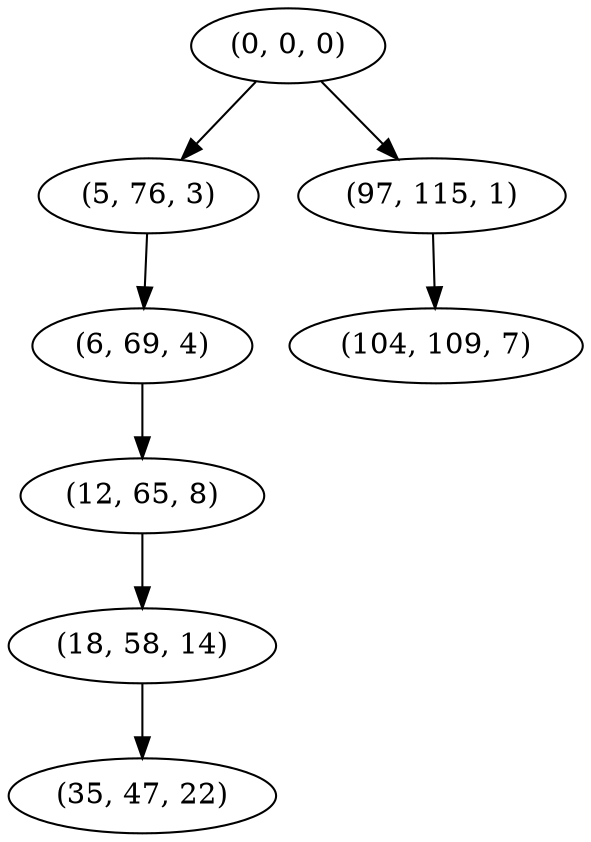 digraph tree {
    "(0, 0, 0)";
    "(5, 76, 3)";
    "(6, 69, 4)";
    "(12, 65, 8)";
    "(18, 58, 14)";
    "(35, 47, 22)";
    "(97, 115, 1)";
    "(104, 109, 7)";
    "(0, 0, 0)" -> "(5, 76, 3)";
    "(0, 0, 0)" -> "(97, 115, 1)";
    "(5, 76, 3)" -> "(6, 69, 4)";
    "(6, 69, 4)" -> "(12, 65, 8)";
    "(12, 65, 8)" -> "(18, 58, 14)";
    "(18, 58, 14)" -> "(35, 47, 22)";
    "(97, 115, 1)" -> "(104, 109, 7)";
}
